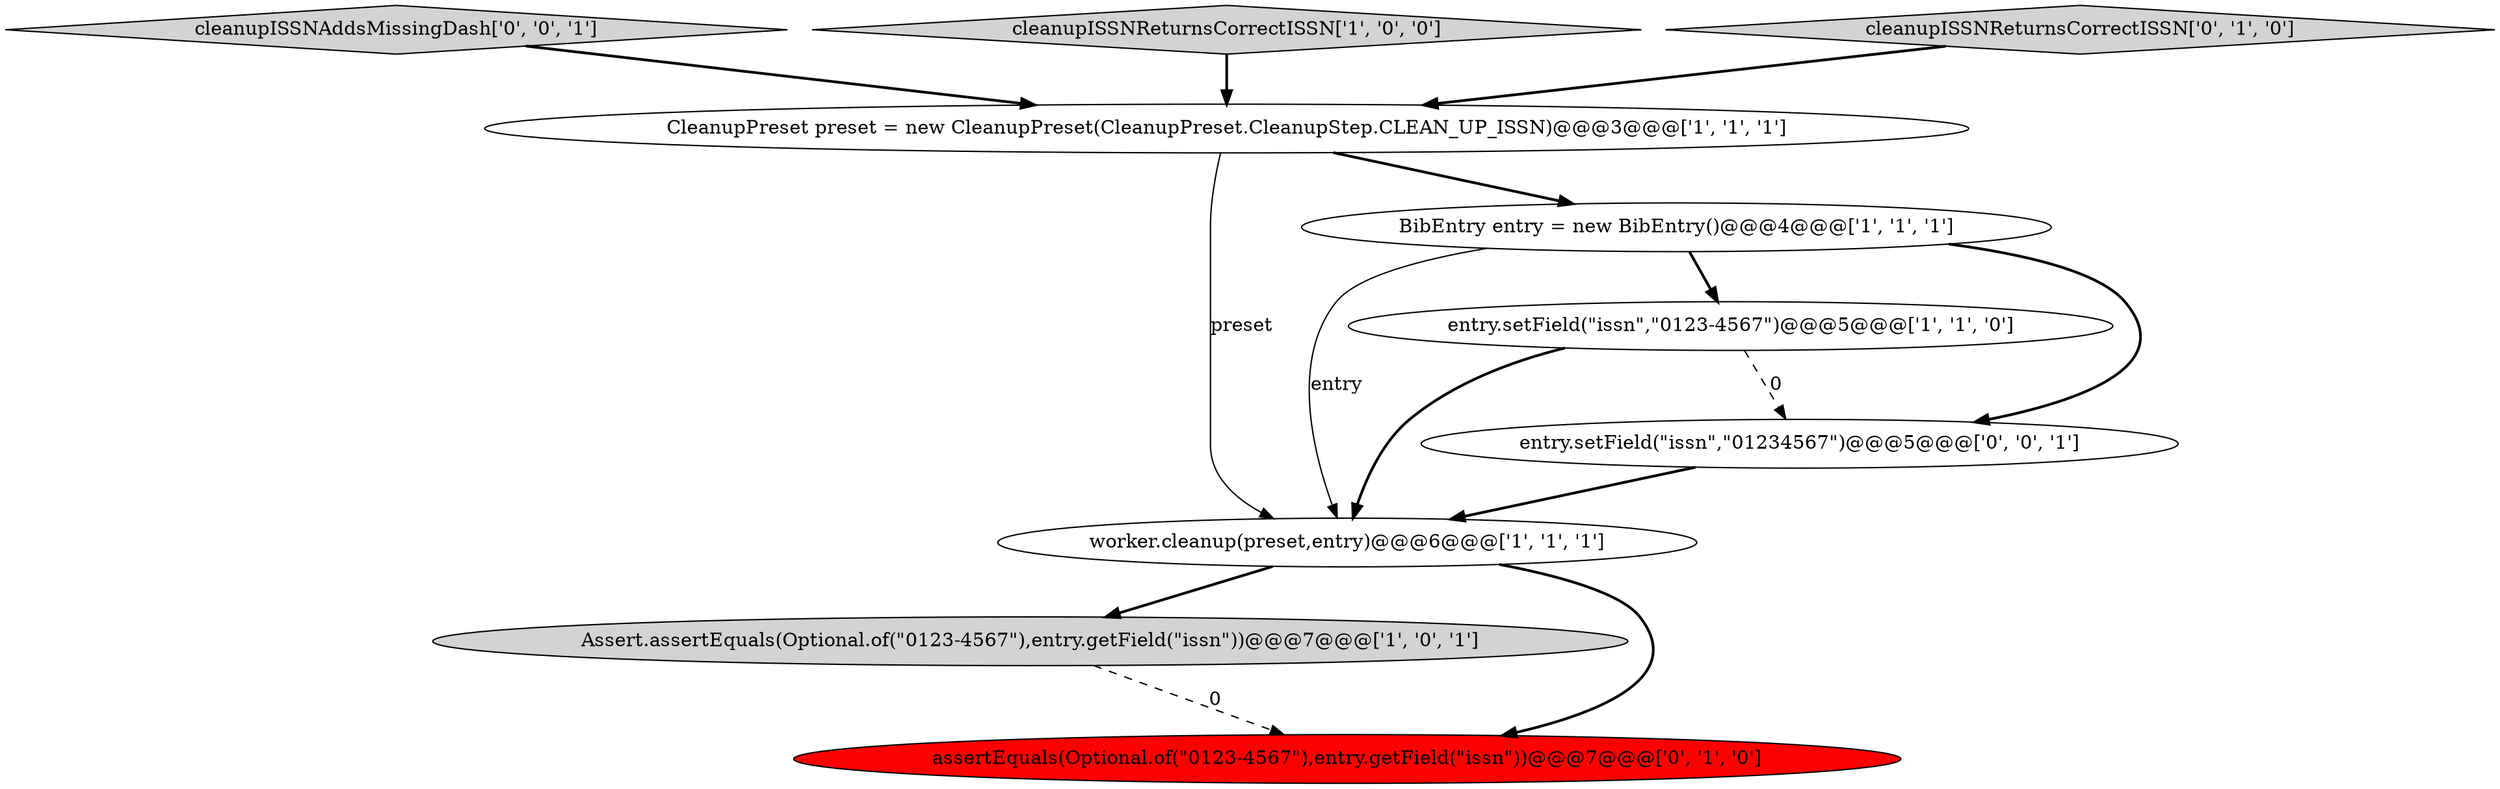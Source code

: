 digraph {
9 [style = filled, label = "cleanupISSNAddsMissingDash['0', '0', '1']", fillcolor = lightgray, shape = diamond image = "AAA0AAABBB3BBB"];
0 [style = filled, label = "worker.cleanup(preset,entry)@@@6@@@['1', '1', '1']", fillcolor = white, shape = ellipse image = "AAA0AAABBB1BBB"];
2 [style = filled, label = "cleanupISSNReturnsCorrectISSN['1', '0', '0']", fillcolor = lightgray, shape = diamond image = "AAA0AAABBB1BBB"];
1 [style = filled, label = "BibEntry entry = new BibEntry()@@@4@@@['1', '1', '1']", fillcolor = white, shape = ellipse image = "AAA0AAABBB1BBB"];
4 [style = filled, label = "entry.setField(\"issn\",\"0123-4567\")@@@5@@@['1', '1', '0']", fillcolor = white, shape = ellipse image = "AAA0AAABBB1BBB"];
7 [style = filled, label = "cleanupISSNReturnsCorrectISSN['0', '1', '0']", fillcolor = lightgray, shape = diamond image = "AAA0AAABBB2BBB"];
5 [style = filled, label = "Assert.assertEquals(Optional.of(\"0123-4567\"),entry.getField(\"issn\"))@@@7@@@['1', '0', '1']", fillcolor = lightgray, shape = ellipse image = "AAA0AAABBB1BBB"];
8 [style = filled, label = "entry.setField(\"issn\",\"01234567\")@@@5@@@['0', '0', '1']", fillcolor = white, shape = ellipse image = "AAA0AAABBB3BBB"];
6 [style = filled, label = "assertEquals(Optional.of(\"0123-4567\"),entry.getField(\"issn\"))@@@7@@@['0', '1', '0']", fillcolor = red, shape = ellipse image = "AAA1AAABBB2BBB"];
3 [style = filled, label = "CleanupPreset preset = new CleanupPreset(CleanupPreset.CleanupStep.CLEAN_UP_ISSN)@@@3@@@['1', '1', '1']", fillcolor = white, shape = ellipse image = "AAA0AAABBB1BBB"];
8->0 [style = bold, label=""];
9->3 [style = bold, label=""];
1->4 [style = bold, label=""];
1->0 [style = solid, label="entry"];
1->8 [style = bold, label=""];
4->8 [style = dashed, label="0"];
5->6 [style = dashed, label="0"];
3->1 [style = bold, label=""];
0->6 [style = bold, label=""];
7->3 [style = bold, label=""];
2->3 [style = bold, label=""];
4->0 [style = bold, label=""];
0->5 [style = bold, label=""];
3->0 [style = solid, label="preset"];
}
